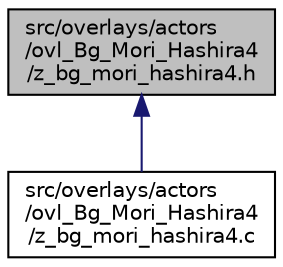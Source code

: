 digraph "src/overlays/actors/ovl_Bg_Mori_Hashira4/z_bg_mori_hashira4.h"
{
 // LATEX_PDF_SIZE
  edge [fontname="Helvetica",fontsize="10",labelfontname="Helvetica",labelfontsize="10"];
  node [fontname="Helvetica",fontsize="10",shape=record];
  Node1 [label="src/overlays/actors\l/ovl_Bg_Mori_Hashira4\l/z_bg_mori_hashira4.h",height=0.2,width=0.4,color="black", fillcolor="grey75", style="filled", fontcolor="black",tooltip=" "];
  Node1 -> Node2 [dir="back",color="midnightblue",fontsize="10",style="solid",fontname="Helvetica"];
  Node2 [label="src/overlays/actors\l/ovl_Bg_Mori_Hashira4\l/z_bg_mori_hashira4.c",height=0.2,width=0.4,color="black", fillcolor="white", style="filled",URL="$dd/dce/z__bg__mori__hashira4_8c.html",tooltip=" "];
}
